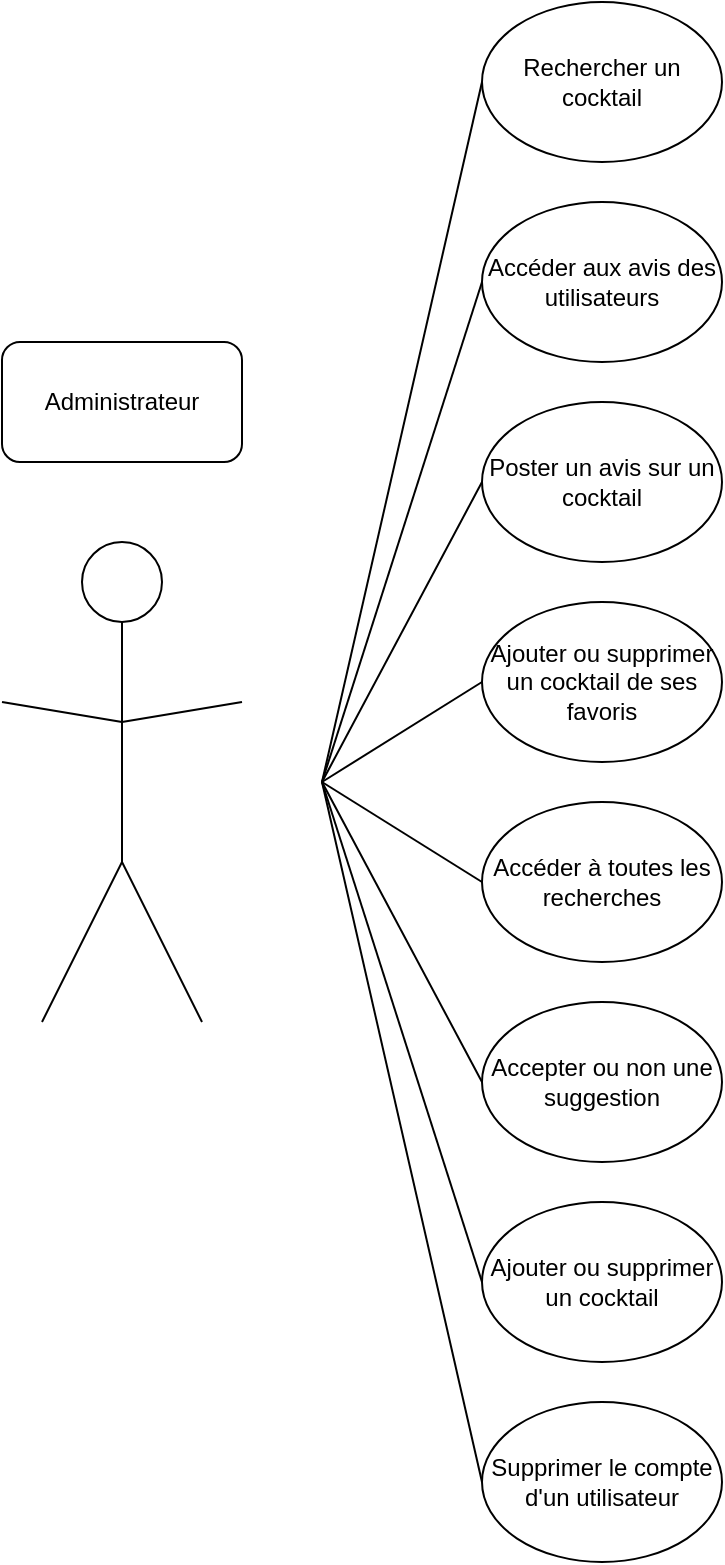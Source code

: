 <mxfile version="12.8.6" type="github">
  <diagram id="3fomOqYG3zGlC_ov1-AQ" name="Page-1">
    <mxGraphModel dx="460" dy="752" grid="1" gridSize="10" guides="1" tooltips="1" connect="1" arrows="1" fold="1" page="1" pageScale="1" pageWidth="827" pageHeight="1169" math="0" shadow="0">
      <root>
        <mxCell id="0" />
        <mxCell id="1" parent="0" />
        <mxCell id="zrgmom0zTqcJu9xCxxjm-1" value="" style="ellipse;whiteSpace=wrap;html=1;" vertex="1" parent="1">
          <mxGeometry x="480" y="450" width="40" height="40" as="geometry" />
        </mxCell>
        <mxCell id="zrgmom0zTqcJu9xCxxjm-2" value="" style="endArrow=none;html=1;entryX=0.5;entryY=1;entryDx=0;entryDy=0;" edge="1" parent="1" target="zrgmom0zTqcJu9xCxxjm-1">
          <mxGeometry width="50" height="50" relative="1" as="geometry">
            <mxPoint x="500" y="610" as="sourcePoint" />
            <mxPoint x="660" y="570" as="targetPoint" />
            <Array as="points" />
          </mxGeometry>
        </mxCell>
        <mxCell id="zrgmom0zTqcJu9xCxxjm-3" value="" style="endArrow=none;html=1;" edge="1" parent="1">
          <mxGeometry width="50" height="50" relative="1" as="geometry">
            <mxPoint x="460" y="690" as="sourcePoint" />
            <mxPoint x="500" y="610" as="targetPoint" />
          </mxGeometry>
        </mxCell>
        <mxCell id="zrgmom0zTqcJu9xCxxjm-4" value="" style="endArrow=none;html=1;" edge="1" parent="1">
          <mxGeometry width="50" height="50" relative="1" as="geometry">
            <mxPoint x="500" y="610" as="sourcePoint" />
            <mxPoint x="540" y="690" as="targetPoint" />
          </mxGeometry>
        </mxCell>
        <mxCell id="zrgmom0zTqcJu9xCxxjm-5" value="" style="endArrow=none;html=1;" edge="1" parent="1">
          <mxGeometry width="50" height="50" relative="1" as="geometry">
            <mxPoint x="500" y="540" as="sourcePoint" />
            <mxPoint x="560" y="530" as="targetPoint" />
          </mxGeometry>
        </mxCell>
        <mxCell id="zrgmom0zTqcJu9xCxxjm-6" value="" style="endArrow=none;html=1;" edge="1" parent="1">
          <mxGeometry width="50" height="50" relative="1" as="geometry">
            <mxPoint x="500" y="540" as="sourcePoint" />
            <mxPoint x="440" y="530" as="targetPoint" />
          </mxGeometry>
        </mxCell>
        <mxCell id="zrgmom0zTqcJu9xCxxjm-7" value="Rechercher un cocktail" style="ellipse;whiteSpace=wrap;html=1;" vertex="1" parent="1">
          <mxGeometry x="680" y="180" width="120" height="80" as="geometry" />
        </mxCell>
        <mxCell id="zrgmom0zTqcJu9xCxxjm-8" value="Accéder aux avis des utilisateurs" style="ellipse;whiteSpace=wrap;html=1;" vertex="1" parent="1">
          <mxGeometry x="680" y="280" width="120" height="80" as="geometry" />
        </mxCell>
        <mxCell id="zrgmom0zTqcJu9xCxxjm-9" value="" style="endArrow=none;html=1;entryX=0;entryY=0.5;entryDx=0;entryDy=0;" edge="1" parent="1" target="zrgmom0zTqcJu9xCxxjm-7">
          <mxGeometry width="50" height="50" relative="1" as="geometry">
            <mxPoint x="600" y="570" as="sourcePoint" />
            <mxPoint x="660" y="560" as="targetPoint" />
          </mxGeometry>
        </mxCell>
        <mxCell id="zrgmom0zTqcJu9xCxxjm-10" value="" style="endArrow=none;html=1;entryX=0;entryY=0.5;entryDx=0;entryDy=0;" edge="1" parent="1" target="zrgmom0zTqcJu9xCxxjm-8">
          <mxGeometry width="50" height="50" relative="1" as="geometry">
            <mxPoint x="600" y="570" as="sourcePoint" />
            <mxPoint x="690" y="500" as="targetPoint" />
          </mxGeometry>
        </mxCell>
        <mxCell id="zrgmom0zTqcJu9xCxxjm-11" value="Administrateur" style="rounded=1;whiteSpace=wrap;html=1;" vertex="1" parent="1">
          <mxGeometry x="440" y="350" width="120" height="60" as="geometry" />
        </mxCell>
        <mxCell id="zrgmom0zTqcJu9xCxxjm-12" value="Poster un avis sur un cocktail" style="ellipse;whiteSpace=wrap;html=1;" vertex="1" parent="1">
          <mxGeometry x="680" y="380" width="120" height="80" as="geometry" />
        </mxCell>
        <mxCell id="zrgmom0zTqcJu9xCxxjm-13" value="Ajouter ou supprimer un cocktail de ses favoris" style="ellipse;whiteSpace=wrap;html=1;" vertex="1" parent="1">
          <mxGeometry x="680" y="480" width="120" height="80" as="geometry" />
        </mxCell>
        <mxCell id="zrgmom0zTqcJu9xCxxjm-14" value="Accéder à toutes les recherches" style="ellipse;whiteSpace=wrap;html=1;" vertex="1" parent="1">
          <mxGeometry x="680" y="580" width="120" height="80" as="geometry" />
        </mxCell>
        <mxCell id="zrgmom0zTqcJu9xCxxjm-15" value="Accepter ou non une suggestion" style="ellipse;whiteSpace=wrap;html=1;" vertex="1" parent="1">
          <mxGeometry x="680" y="680" width="120" height="80" as="geometry" />
        </mxCell>
        <mxCell id="zrgmom0zTqcJu9xCxxjm-16" value="" style="endArrow=none;html=1;entryX=0;entryY=0.5;entryDx=0;entryDy=0;" edge="1" parent="1" target="zrgmom0zTqcJu9xCxxjm-12">
          <mxGeometry width="50" height="50" relative="1" as="geometry">
            <mxPoint x="600" y="570" as="sourcePoint" />
            <mxPoint x="690.0" y="380" as="targetPoint" />
          </mxGeometry>
        </mxCell>
        <mxCell id="zrgmom0zTqcJu9xCxxjm-17" value="" style="endArrow=none;html=1;entryX=0;entryY=0.5;entryDx=0;entryDy=0;" edge="1" parent="1" target="zrgmom0zTqcJu9xCxxjm-13">
          <mxGeometry width="50" height="50" relative="1" as="geometry">
            <mxPoint x="600" y="570" as="sourcePoint" />
            <mxPoint x="690.0" y="480" as="targetPoint" />
          </mxGeometry>
        </mxCell>
        <mxCell id="zrgmom0zTqcJu9xCxxjm-18" value="" style="endArrow=none;html=1;entryX=0;entryY=0.5;entryDx=0;entryDy=0;" edge="1" parent="1" target="zrgmom0zTqcJu9xCxxjm-14">
          <mxGeometry width="50" height="50" relative="1" as="geometry">
            <mxPoint x="600" y="570" as="sourcePoint" />
            <mxPoint x="690.0" y="580" as="targetPoint" />
          </mxGeometry>
        </mxCell>
        <mxCell id="zrgmom0zTqcJu9xCxxjm-19" value="" style="endArrow=none;html=1;entryX=0;entryY=0.5;entryDx=0;entryDy=0;" edge="1" parent="1" target="zrgmom0zTqcJu9xCxxjm-15">
          <mxGeometry width="50" height="50" relative="1" as="geometry">
            <mxPoint x="600" y="570" as="sourcePoint" />
            <mxPoint x="690.0" y="680" as="targetPoint" />
          </mxGeometry>
        </mxCell>
        <mxCell id="zrgmom0zTqcJu9xCxxjm-20" value="Ajouter ou supprimer un cocktail" style="ellipse;whiteSpace=wrap;html=1;" vertex="1" parent="1">
          <mxGeometry x="680" y="780" width="120" height="80" as="geometry" />
        </mxCell>
        <mxCell id="zrgmom0zTqcJu9xCxxjm-21" value="Supprimer le compte d&#39;un utilisateur" style="ellipse;whiteSpace=wrap;html=1;" vertex="1" parent="1">
          <mxGeometry x="680" y="880" width="120" height="80" as="geometry" />
        </mxCell>
        <mxCell id="zrgmom0zTqcJu9xCxxjm-22" value="" style="endArrow=none;html=1;entryX=0;entryY=0.5;entryDx=0;entryDy=0;" edge="1" parent="1" target="zrgmom0zTqcJu9xCxxjm-20">
          <mxGeometry width="50" height="50" relative="1" as="geometry">
            <mxPoint x="600" y="570" as="sourcePoint" />
            <mxPoint x="690" y="730" as="targetPoint" />
          </mxGeometry>
        </mxCell>
        <mxCell id="zrgmom0zTqcJu9xCxxjm-23" value="" style="endArrow=none;html=1;entryX=0;entryY=0.5;entryDx=0;entryDy=0;" edge="1" parent="1" target="zrgmom0zTqcJu9xCxxjm-21">
          <mxGeometry width="50" height="50" relative="1" as="geometry">
            <mxPoint x="600" y="570" as="sourcePoint" />
            <mxPoint x="690" y="830" as="targetPoint" />
          </mxGeometry>
        </mxCell>
      </root>
    </mxGraphModel>
  </diagram>
</mxfile>
